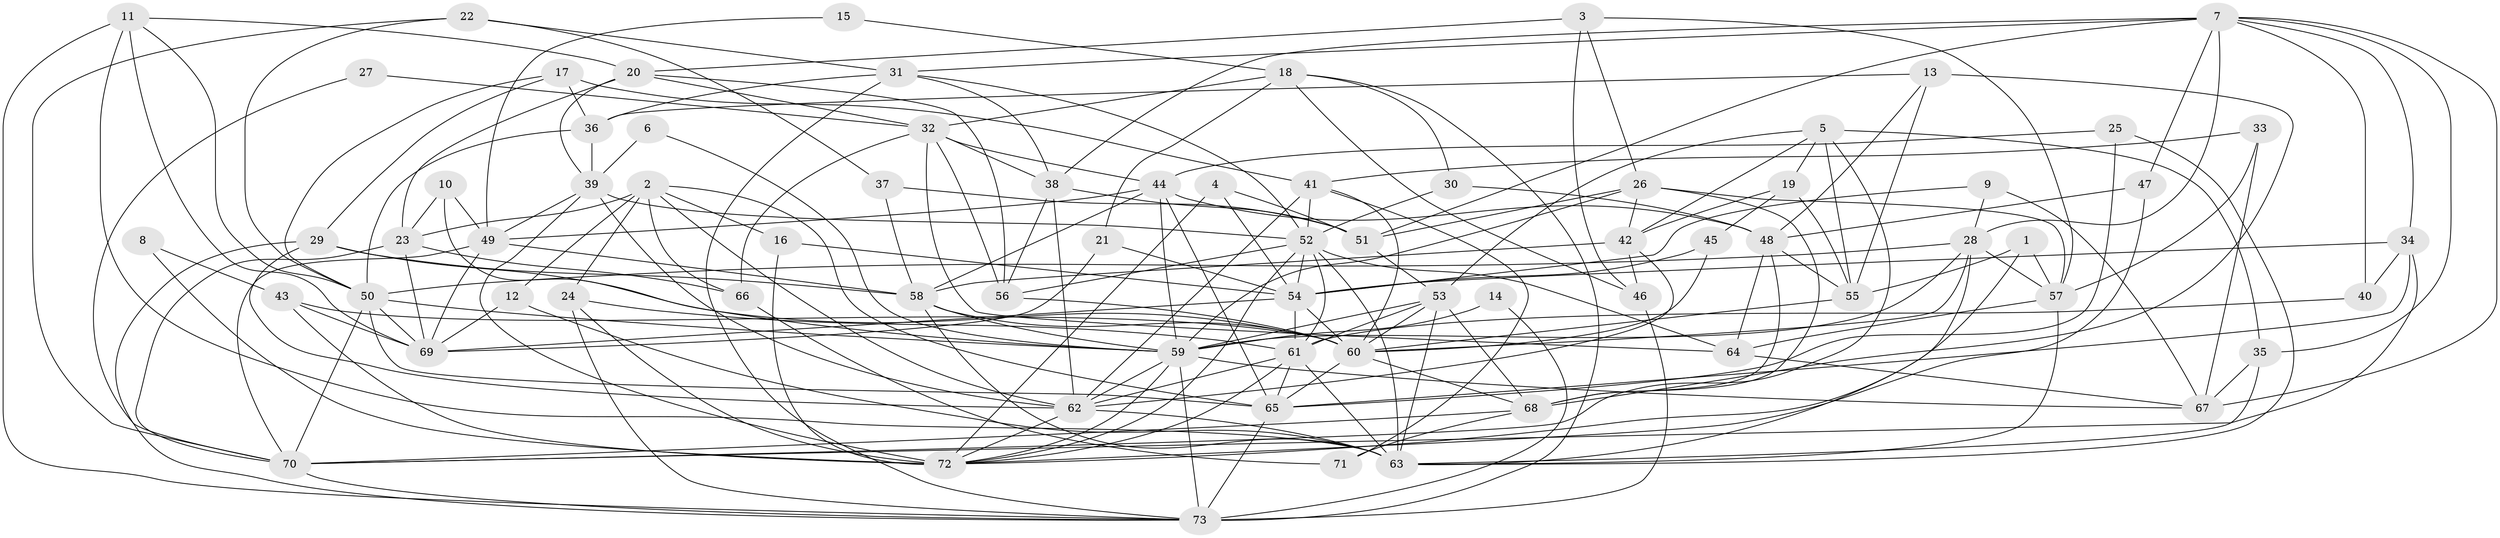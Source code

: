 // original degree distribution, {4: 0.2465753424657534, 3: 0.3013698630136986, 2: 0.1232876712328767, 5: 0.1917808219178082, 7: 0.0273972602739726, 6: 0.08904109589041095, 9: 0.0136986301369863, 8: 0.00684931506849315}
// Generated by graph-tools (version 1.1) at 2025/50/03/09/25 03:50:14]
// undirected, 73 vertices, 208 edges
graph export_dot {
graph [start="1"]
  node [color=gray90,style=filled];
  1;
  2;
  3;
  4;
  5;
  6;
  7;
  8;
  9;
  10;
  11;
  12;
  13;
  14;
  15;
  16;
  17;
  18;
  19;
  20;
  21;
  22;
  23;
  24;
  25;
  26;
  27;
  28;
  29;
  30;
  31;
  32;
  33;
  34;
  35;
  36;
  37;
  38;
  39;
  40;
  41;
  42;
  43;
  44;
  45;
  46;
  47;
  48;
  49;
  50;
  51;
  52;
  53;
  54;
  55;
  56;
  57;
  58;
  59;
  60;
  61;
  62;
  63;
  64;
  65;
  66;
  67;
  68;
  69;
  70;
  71;
  72;
  73;
  1 -- 55 [weight=1.0];
  1 -- 57 [weight=1.0];
  1 -- 72 [weight=1.0];
  2 -- 12 [weight=1.0];
  2 -- 16 [weight=1.0];
  2 -- 23 [weight=1.0];
  2 -- 24 [weight=1.0];
  2 -- 62 [weight=1.0];
  2 -- 65 [weight=1.0];
  2 -- 66 [weight=1.0];
  3 -- 20 [weight=1.0];
  3 -- 26 [weight=1.0];
  3 -- 46 [weight=1.0];
  3 -- 57 [weight=1.0];
  4 -- 51 [weight=1.0];
  4 -- 54 [weight=1.0];
  4 -- 72 [weight=1.0];
  5 -- 19 [weight=1.0];
  5 -- 35 [weight=1.0];
  5 -- 42 [weight=1.0];
  5 -- 53 [weight=1.0];
  5 -- 55 [weight=1.0];
  5 -- 70 [weight=1.0];
  6 -- 39 [weight=1.0];
  6 -- 59 [weight=1.0];
  7 -- 28 [weight=1.0];
  7 -- 31 [weight=1.0];
  7 -- 34 [weight=1.0];
  7 -- 35 [weight=1.0];
  7 -- 38 [weight=1.0];
  7 -- 40 [weight=1.0];
  7 -- 47 [weight=1.0];
  7 -- 51 [weight=1.0];
  7 -- 67 [weight=1.0];
  8 -- 43 [weight=1.0];
  8 -- 72 [weight=1.0];
  9 -- 28 [weight=1.0];
  9 -- 54 [weight=1.0];
  9 -- 67 [weight=1.0];
  10 -- 23 [weight=1.0];
  10 -- 49 [weight=1.0];
  10 -- 59 [weight=1.0];
  11 -- 20 [weight=1.0];
  11 -- 50 [weight=1.0];
  11 -- 63 [weight=2.0];
  11 -- 69 [weight=1.0];
  11 -- 73 [weight=1.0];
  12 -- 63 [weight=1.0];
  12 -- 69 [weight=1.0];
  13 -- 36 [weight=1.0];
  13 -- 48 [weight=1.0];
  13 -- 55 [weight=1.0];
  13 -- 68 [weight=1.0];
  14 -- 59 [weight=1.0];
  14 -- 73 [weight=1.0];
  15 -- 18 [weight=1.0];
  15 -- 49 [weight=1.0];
  16 -- 54 [weight=1.0];
  16 -- 72 [weight=1.0];
  17 -- 29 [weight=1.0];
  17 -- 36 [weight=1.0];
  17 -- 41 [weight=1.0];
  17 -- 50 [weight=1.0];
  18 -- 21 [weight=1.0];
  18 -- 30 [weight=1.0];
  18 -- 32 [weight=1.0];
  18 -- 46 [weight=1.0];
  18 -- 73 [weight=1.0];
  19 -- 42 [weight=1.0];
  19 -- 45 [weight=1.0];
  19 -- 55 [weight=1.0];
  20 -- 23 [weight=1.0];
  20 -- 32 [weight=1.0];
  20 -- 39 [weight=1.0];
  20 -- 56 [weight=1.0];
  21 -- 54 [weight=1.0];
  21 -- 69 [weight=1.0];
  22 -- 31 [weight=1.0];
  22 -- 37 [weight=1.0];
  22 -- 50 [weight=1.0];
  22 -- 70 [weight=1.0];
  23 -- 66 [weight=1.0];
  23 -- 69 [weight=1.0];
  23 -- 70 [weight=1.0];
  24 -- 61 [weight=1.0];
  24 -- 72 [weight=1.0];
  24 -- 73 [weight=1.0];
  25 -- 44 [weight=1.0];
  25 -- 63 [weight=1.0];
  25 -- 65 [weight=1.0];
  26 -- 42 [weight=1.0];
  26 -- 51 [weight=1.0];
  26 -- 57 [weight=1.0];
  26 -- 59 [weight=1.0];
  26 -- 68 [weight=1.0];
  27 -- 32 [weight=1.0];
  27 -- 70 [weight=1.0];
  28 -- 50 [weight=1.0];
  28 -- 57 [weight=1.0];
  28 -- 59 [weight=1.0];
  28 -- 60 [weight=1.0];
  28 -- 63 [weight=1.0];
  29 -- 58 [weight=1.0];
  29 -- 60 [weight=1.0];
  29 -- 62 [weight=1.0];
  29 -- 73 [weight=1.0];
  30 -- 48 [weight=1.0];
  30 -- 52 [weight=1.0];
  31 -- 36 [weight=1.0];
  31 -- 38 [weight=1.0];
  31 -- 52 [weight=1.0];
  31 -- 73 [weight=1.0];
  32 -- 38 [weight=1.0];
  32 -- 44 [weight=1.0];
  32 -- 56 [weight=1.0];
  32 -- 64 [weight=1.0];
  32 -- 66 [weight=1.0];
  33 -- 41 [weight=1.0];
  33 -- 57 [weight=1.0];
  33 -- 67 [weight=1.0];
  34 -- 40 [weight=1.0];
  34 -- 54 [weight=1.0];
  34 -- 65 [weight=1.0];
  34 -- 70 [weight=1.0];
  35 -- 63 [weight=1.0];
  35 -- 67 [weight=1.0];
  36 -- 39 [weight=1.0];
  36 -- 50 [weight=1.0];
  37 -- 51 [weight=1.0];
  37 -- 58 [weight=1.0];
  38 -- 51 [weight=1.0];
  38 -- 56 [weight=1.0];
  38 -- 62 [weight=1.0];
  39 -- 49 [weight=1.0];
  39 -- 52 [weight=1.0];
  39 -- 62 [weight=1.0];
  39 -- 72 [weight=1.0];
  40 -- 61 [weight=1.0];
  41 -- 52 [weight=1.0];
  41 -- 60 [weight=1.0];
  41 -- 62 [weight=1.0];
  41 -- 71 [weight=1.0];
  42 -- 46 [weight=1.0];
  42 -- 58 [weight=1.0];
  42 -- 62 [weight=1.0];
  43 -- 60 [weight=1.0];
  43 -- 69 [weight=1.0];
  43 -- 72 [weight=1.0];
  44 -- 48 [weight=1.0];
  44 -- 49 [weight=1.0];
  44 -- 58 [weight=1.0];
  44 -- 59 [weight=1.0];
  44 -- 65 [weight=1.0];
  45 -- 54 [weight=1.0];
  45 -- 60 [weight=1.0];
  46 -- 73 [weight=1.0];
  47 -- 48 [weight=1.0];
  47 -- 72 [weight=1.0];
  48 -- 55 [weight=1.0];
  48 -- 64 [weight=1.0];
  48 -- 68 [weight=1.0];
  49 -- 58 [weight=1.0];
  49 -- 69 [weight=1.0];
  49 -- 70 [weight=1.0];
  50 -- 59 [weight=1.0];
  50 -- 65 [weight=1.0];
  50 -- 69 [weight=1.0];
  50 -- 70 [weight=1.0];
  51 -- 53 [weight=1.0];
  52 -- 54 [weight=1.0];
  52 -- 56 [weight=1.0];
  52 -- 61 [weight=1.0];
  52 -- 63 [weight=2.0];
  52 -- 64 [weight=1.0];
  52 -- 72 [weight=1.0];
  53 -- 59 [weight=1.0];
  53 -- 60 [weight=2.0];
  53 -- 61 [weight=1.0];
  53 -- 63 [weight=2.0];
  53 -- 68 [weight=1.0];
  54 -- 60 [weight=1.0];
  54 -- 61 [weight=1.0];
  54 -- 69 [weight=1.0];
  55 -- 60 [weight=1.0];
  56 -- 60 [weight=1.0];
  57 -- 63 [weight=1.0];
  57 -- 64 [weight=1.0];
  58 -- 59 [weight=1.0];
  58 -- 60 [weight=1.0];
  58 -- 63 [weight=1.0];
  59 -- 62 [weight=1.0];
  59 -- 67 [weight=1.0];
  59 -- 72 [weight=1.0];
  59 -- 73 [weight=2.0];
  60 -- 65 [weight=1.0];
  60 -- 68 [weight=1.0];
  61 -- 62 [weight=1.0];
  61 -- 63 [weight=1.0];
  61 -- 65 [weight=1.0];
  61 -- 72 [weight=1.0];
  62 -- 63 [weight=1.0];
  62 -- 72 [weight=1.0];
  64 -- 67 [weight=1.0];
  65 -- 73 [weight=2.0];
  66 -- 71 [weight=1.0];
  68 -- 70 [weight=1.0];
  68 -- 71 [weight=1.0];
  70 -- 73 [weight=1.0];
}
